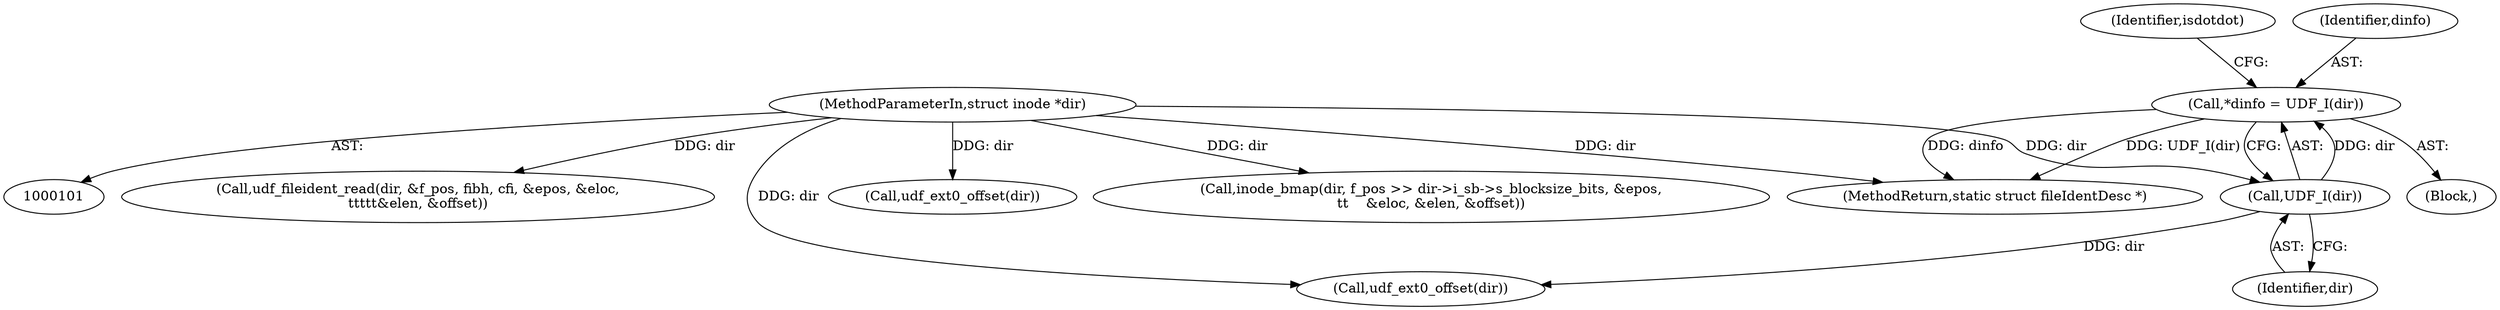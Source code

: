 digraph "0_linux_0e5cc9a40ada6046e6bc3bdfcd0c0d7e4b706b14_0@pointer" {
"1000127" [label="(Call,*dinfo = UDF_I(dir))"];
"1000129" [label="(Call,UDF_I(dir))"];
"1000102" [label="(MethodParameterIn,struct inode *dir)"];
"1000511" [label="(MethodReturn,static struct fileIdentDesc *)"];
"1000130" [label="(Identifier,dir)"];
"1000308" [label="(Call,udf_fileident_read(dir, &f_pos, fibh, cfi, &epos, &eloc,\n\t\t\t\t\t&elen, &offset))"];
"1000133" [label="(Identifier,isdotdot)"];
"1000129" [label="(Call,UDF_I(dir))"];
"1000128" [label="(Identifier,dinfo)"];
"1000102" [label="(MethodParameterIn,struct inode *dir)"];
"1000158" [label="(Call,udf_ext0_offset(dir))"];
"1000106" [label="(Block,)"];
"1000165" [label="(Call,udf_ext0_offset(dir))"];
"1000127" [label="(Call,*dinfo = UDF_I(dir))"];
"1000202" [label="(Call,inode_bmap(dir, f_pos >> dir->i_sb->s_blocksize_bits, &epos,\n\t\t    &eloc, &elen, &offset))"];
"1000127" -> "1000106"  [label="AST: "];
"1000127" -> "1000129"  [label="CFG: "];
"1000128" -> "1000127"  [label="AST: "];
"1000129" -> "1000127"  [label="AST: "];
"1000133" -> "1000127"  [label="CFG: "];
"1000127" -> "1000511"  [label="DDG: UDF_I(dir)"];
"1000127" -> "1000511"  [label="DDG: dinfo"];
"1000129" -> "1000127"  [label="DDG: dir"];
"1000129" -> "1000130"  [label="CFG: "];
"1000130" -> "1000129"  [label="AST: "];
"1000102" -> "1000129"  [label="DDG: dir"];
"1000129" -> "1000158"  [label="DDG: dir"];
"1000102" -> "1000101"  [label="AST: "];
"1000102" -> "1000511"  [label="DDG: dir"];
"1000102" -> "1000158"  [label="DDG: dir"];
"1000102" -> "1000165"  [label="DDG: dir"];
"1000102" -> "1000202"  [label="DDG: dir"];
"1000102" -> "1000308"  [label="DDG: dir"];
}
